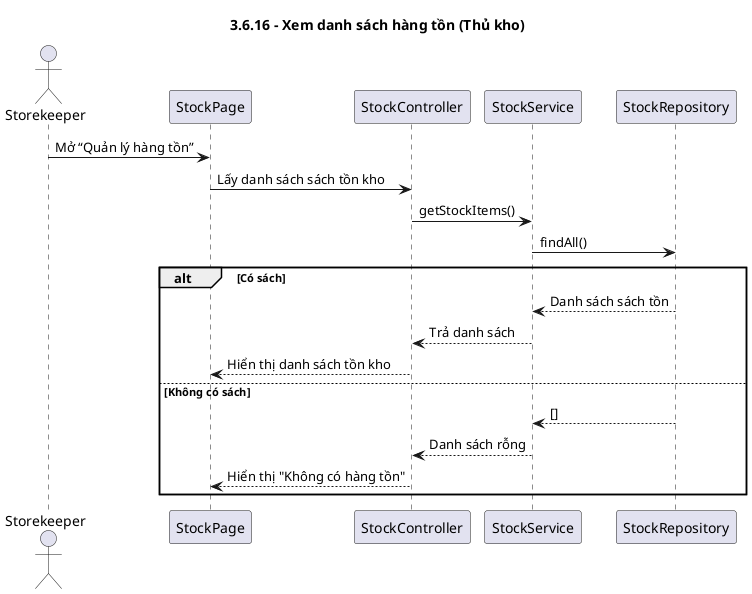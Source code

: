 @startuml
title 3.6.16 - Xem danh sách hàng tồn (Thủ kho)

actor Storekeeper
participant "StockPage" as SP
participant "StockController" as SC
participant "StockService" as SS
participant "StockRepository" as SR

Storekeeper -> SP: Mở “Quản lý hàng tồn”
SP -> SC: Lấy danh sách sách tồn kho
SC -> SS: getStockItems()
SS -> SR: findAll()
alt Có sách
    SR --> SS: Danh sách sách tồn
    SS --> SC: Trả danh sách
    SC --> SP: Hiển thị danh sách tồn kho
else Không có sách
    SR --> SS: []
    SS --> SC: Danh sách rỗng
    SC --> SP: Hiển thị "Không có hàng tồn"
end

@enduml
